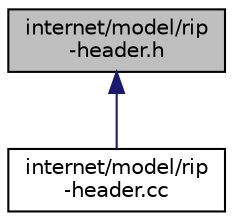 digraph "internet/model/rip-header.h"
{
  edge [fontname="Helvetica",fontsize="10",labelfontname="Helvetica",labelfontsize="10"];
  node [fontname="Helvetica",fontsize="10",shape=record];
  Node1 [label="internet/model/rip\l-header.h",height=0.2,width=0.4,color="black", fillcolor="grey75", style="filled", fontcolor="black"];
  Node1 -> Node2 [dir="back",color="midnightblue",fontsize="10",style="solid"];
  Node2 [label="internet/model/rip\l-header.cc",height=0.2,width=0.4,color="black", fillcolor="white", style="filled",URL="$d7/db9/rip-header_8cc.html"];
}
